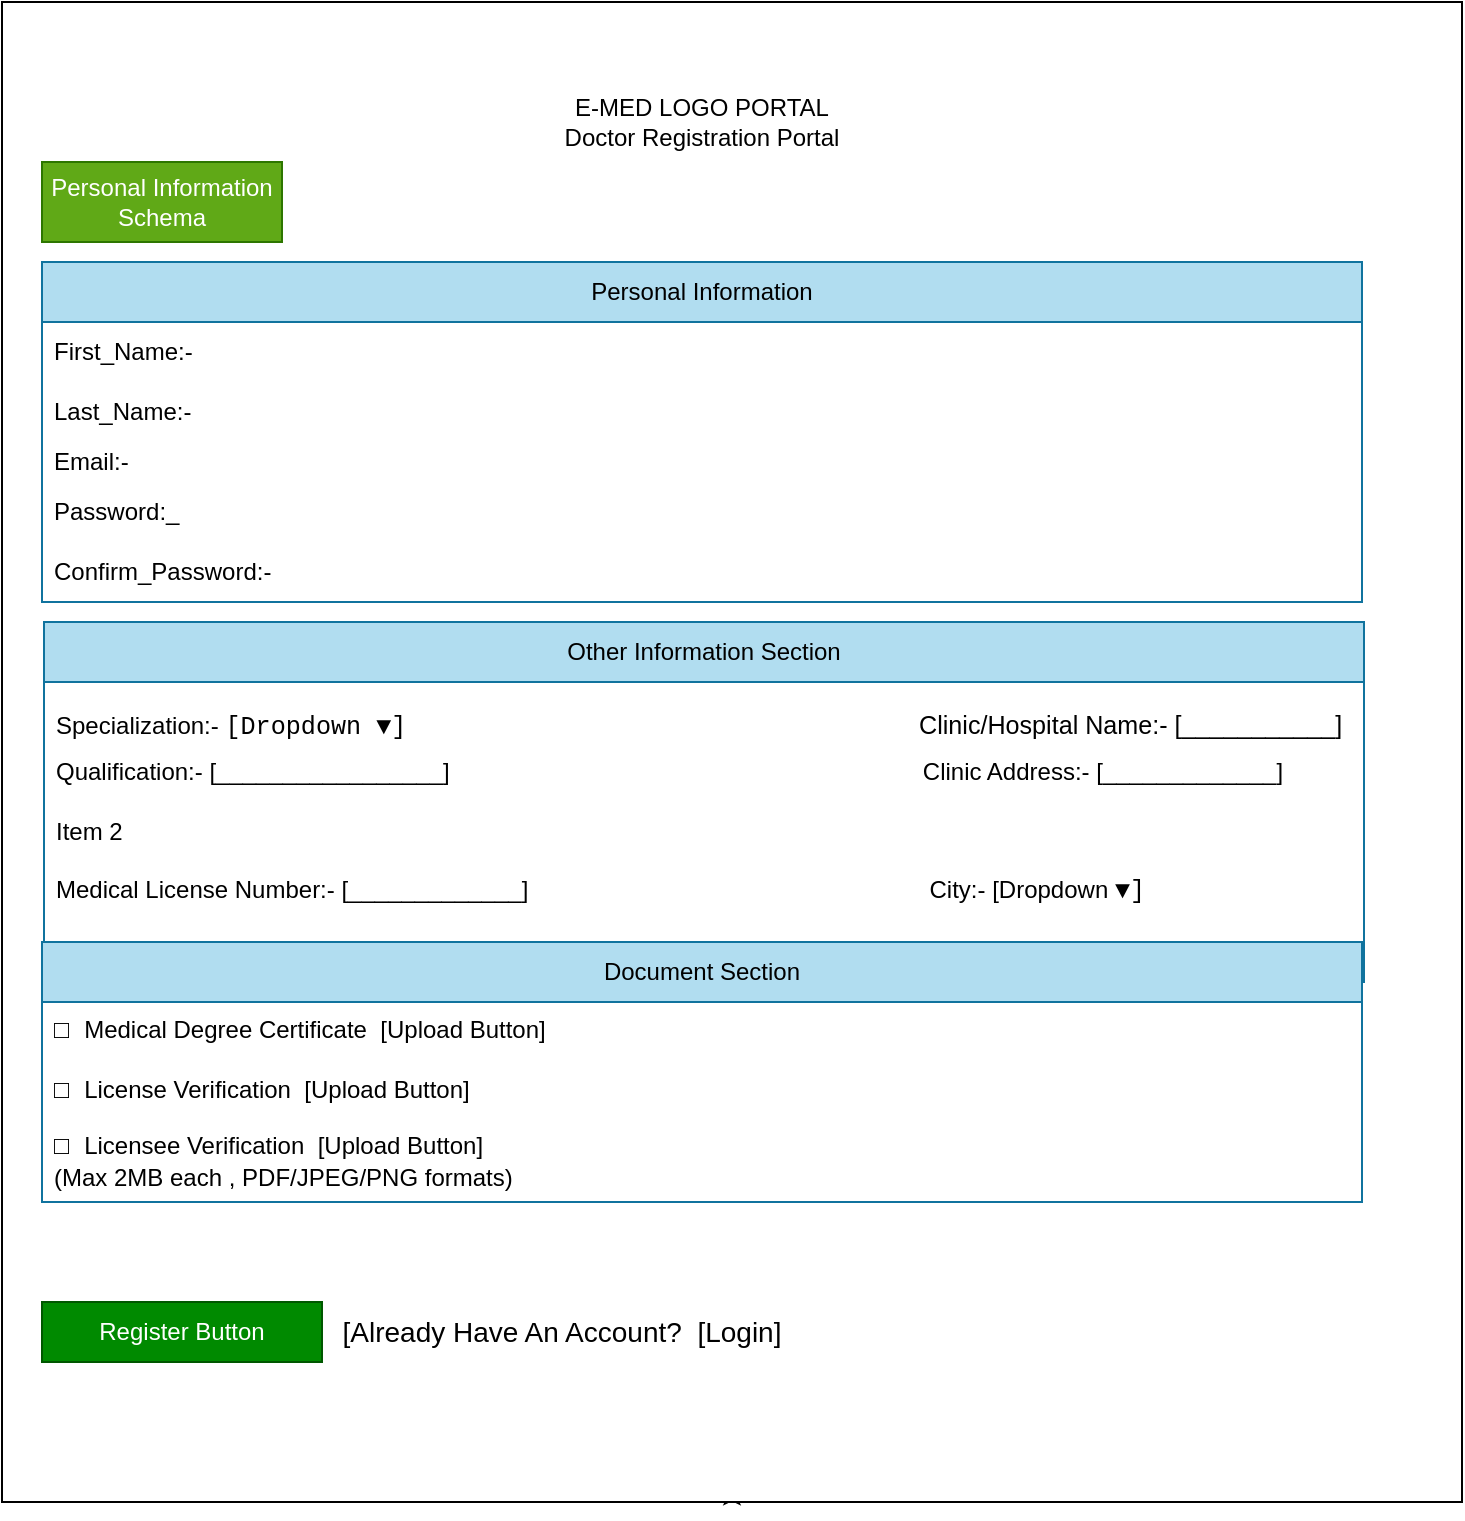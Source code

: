 <mxfile version="27.1.4">
  <diagram name="Page-1" id="csa3affVMBU9C5_5oa2p">
    <mxGraphModel dx="1310" dy="695" grid="1" gridSize="10" guides="1" tooltips="1" connect="1" arrows="1" fold="1" page="1" pageScale="1" pageWidth="850" pageHeight="1100" math="0" shadow="0">
      <root>
        <mxCell id="0" />
        <mxCell id="1" parent="0" />
        <mxCell id="XFTZdG-2uNJFfIKVVPlw-35" style="edgeStyle=orthogonalEdgeStyle;rounded=0;orthogonalLoop=1;jettySize=auto;html=1;exitX=0.5;exitY=1;exitDx=0;exitDy=0;" edge="1" parent="1" source="XFTZdG-2uNJFfIKVVPlw-1">
          <mxGeometry relative="1" as="geometry">
            <mxPoint x="435" y="762.667" as="targetPoint" />
          </mxGeometry>
        </mxCell>
        <mxCell id="XFTZdG-2uNJFfIKVVPlw-1" value="" style="rounded=0;whiteSpace=wrap;html=1;" vertex="1" parent="1">
          <mxGeometry x="70" y="20" width="730" height="750" as="geometry" />
        </mxCell>
        <mxCell id="XFTZdG-2uNJFfIKVVPlw-2" value="E-MED LOGO PORTAL&lt;div&gt;Doctor Registration Portal&lt;/div&gt;" style="text;html=1;align=center;verticalAlign=middle;whiteSpace=wrap;rounded=0;" vertex="1" parent="1">
          <mxGeometry x="110" y="50" width="620" height="60" as="geometry" />
        </mxCell>
        <mxCell id="XFTZdG-2uNJFfIKVVPlw-3" value="Personal Information Schema" style="rounded=0;whiteSpace=wrap;html=1;fillColor=#60a917;fontColor=#ffffff;strokeColor=#2D7600;" vertex="1" parent="1">
          <mxGeometry x="90" y="100" width="120" height="40" as="geometry" />
        </mxCell>
        <mxCell id="XFTZdG-2uNJFfIKVVPlw-6" value="Personal Information" style="swimlane;fontStyle=0;childLayout=stackLayout;horizontal=1;startSize=30;horizontalStack=0;resizeParent=1;resizeParentMax=0;resizeLast=0;collapsible=1;marginBottom=0;whiteSpace=wrap;html=1;fillColor=#b1ddf0;strokeColor=#10739e;" vertex="1" parent="1">
          <mxGeometry x="90" y="150" width="660" height="170" as="geometry" />
        </mxCell>
        <mxCell id="XFTZdG-2uNJFfIKVVPlw-7" value="First_Name:-&amp;nbsp;" style="text;strokeColor=none;fillColor=none;align=left;verticalAlign=middle;spacingLeft=4;spacingRight=4;overflow=hidden;points=[[0,0.5],[1,0.5]];portConstraint=eastwest;rotatable=0;whiteSpace=wrap;html=1;" vertex="1" parent="XFTZdG-2uNJFfIKVVPlw-6">
          <mxGeometry y="30" width="660" height="30" as="geometry" />
        </mxCell>
        <mxCell id="XFTZdG-2uNJFfIKVVPlw-8" value="Last_Name:-&amp;nbsp;" style="text;strokeColor=none;fillColor=none;align=left;verticalAlign=middle;spacingLeft=4;spacingRight=4;overflow=hidden;points=[[0,0.5],[1,0.5]];portConstraint=eastwest;rotatable=0;whiteSpace=wrap;html=1;" vertex="1" parent="XFTZdG-2uNJFfIKVVPlw-6">
          <mxGeometry y="60" width="660" height="30" as="geometry" />
        </mxCell>
        <mxCell id="XFTZdG-2uNJFfIKVVPlw-9" value="Email:-&amp;nbsp;" style="text;strokeColor=none;fillColor=none;align=left;verticalAlign=middle;spacingLeft=4;spacingRight=4;overflow=hidden;points=[[0,0.5],[1,0.5]];portConstraint=eastwest;rotatable=0;whiteSpace=wrap;html=1;" vertex="1" parent="XFTZdG-2uNJFfIKVVPlw-6">
          <mxGeometry y="90" width="660" height="20" as="geometry" />
        </mxCell>
        <mxCell id="XFTZdG-2uNJFfIKVVPlw-12" value="Password:_&amp;nbsp;" style="text;strokeColor=none;fillColor=none;align=left;verticalAlign=middle;spacingLeft=4;spacingRight=4;overflow=hidden;points=[[0,0.5],[1,0.5]];portConstraint=eastwest;rotatable=0;whiteSpace=wrap;html=1;" vertex="1" parent="XFTZdG-2uNJFfIKVVPlw-6">
          <mxGeometry y="110" width="660" height="30" as="geometry" />
        </mxCell>
        <mxCell id="XFTZdG-2uNJFfIKVVPlw-13" value="Confirm_Password:-&amp;nbsp;" style="text;strokeColor=none;fillColor=none;align=left;verticalAlign=middle;spacingLeft=4;spacingRight=4;overflow=hidden;points=[[0,0.5],[1,0.5]];portConstraint=eastwest;rotatable=0;whiteSpace=wrap;html=1;" vertex="1" parent="XFTZdG-2uNJFfIKVVPlw-6">
          <mxGeometry y="140" width="660" height="30" as="geometry" />
        </mxCell>
        <mxCell id="XFTZdG-2uNJFfIKVVPlw-20" value="Other Information Section" style="swimlane;fontStyle=0;childLayout=stackLayout;horizontal=1;startSize=30;horizontalStack=0;resizeParent=1;resizeParentMax=0;resizeLast=0;collapsible=1;marginBottom=0;whiteSpace=wrap;html=1;fillColor=#b1ddf0;strokeColor=#10739e;" vertex="1" parent="1">
          <mxGeometry x="91" y="330" width="660" height="180" as="geometry" />
        </mxCell>
        <mxCell id="XFTZdG-2uNJFfIKVVPlw-22" value="&lt;p&gt;Specialization:- &lt;font face=&quot;Menlo, Roboto Mono, Courier New, Courier, monospace, Inter, sans-serif&quot;&gt;&lt;span style=&quot;font-size: 12.573px;&quot;&gt;[Dropdown&amp;nbsp;&lt;/span&gt;&lt;/font&gt;&lt;span style=&quot;font-family: Menlo, &amp;quot;Roboto Mono&amp;quot;, &amp;quot;Courier New&amp;quot;, Courier, monospace, Inter, sans-serif; font-size: 12.573px; background-color: transparent; color: light-dark(rgb(0, 0, 0), rgb(255, 255, 255));&quot;&gt;▼]&amp;nbsp; &amp;nbsp; &amp;nbsp; &amp;nbsp; &amp;nbsp; &amp;nbsp; &amp;nbsp; &amp;nbsp; &amp;nbsp; &amp;nbsp; &amp;nbsp; &amp;nbsp; &amp;nbsp; &amp;nbsp; &amp;nbsp; &amp;nbsp; &amp;nbsp; &lt;/span&gt;&lt;span style=&quot;font-size: 12.573px; background-color: transparent; color: light-dark(rgb(0, 0, 0), rgb(255, 255, 255));&quot;&gt;Clinic/Hospital Name:- [___________]&lt;/span&gt;&lt;/p&gt;" style="text;strokeColor=none;fillColor=none;align=left;verticalAlign=middle;spacingLeft=4;spacingRight=4;overflow=hidden;points=[[0,0.5],[1,0.5]];portConstraint=eastwest;rotatable=0;whiteSpace=wrap;html=1;" vertex="1" parent="XFTZdG-2uNJFfIKVVPlw-20">
          <mxGeometry y="30" width="660" height="30" as="geometry" />
        </mxCell>
        <mxCell id="XFTZdG-2uNJFfIKVVPlw-23" value="Qualification:- [_________________]&lt;span style=&quot;white-space: pre;&quot;&gt;&#x9;&lt;/span&gt;&lt;span style=&quot;white-space: pre;&quot;&gt;&#x9;&lt;/span&gt;&lt;span style=&quot;white-space: pre;&quot;&gt;&#x9;&lt;/span&gt;&lt;span style=&quot;white-space: pre;&quot;&gt;&#x9;&lt;/span&gt;&lt;span style=&quot;white-space: pre;&quot;&gt;&#x9;&lt;/span&gt;&lt;span style=&quot;white-space: pre;&quot;&gt;&#x9;&lt;/span&gt;&lt;span style=&quot;white-space: pre;&quot;&gt;&#x9;&lt;/span&gt;&lt;span style=&quot;white-space: pre;&quot;&gt;&#x9;&lt;span style=&quot;white-space: pre;&quot;&gt;&#x9;&lt;/span&gt;  Clinic Address:- [_____________]&lt;/span&gt;" style="text;strokeColor=none;fillColor=none;align=left;verticalAlign=middle;spacingLeft=4;spacingRight=4;overflow=hidden;points=[[0,0.5],[1,0.5]];portConstraint=eastwest;rotatable=0;whiteSpace=wrap;html=1;" vertex="1" parent="XFTZdG-2uNJFfIKVVPlw-20">
          <mxGeometry y="60" width="660" height="30" as="geometry" />
        </mxCell>
        <mxCell id="XFTZdG-2uNJFfIKVVPlw-33" value="Item 2" style="text;strokeColor=none;fillColor=none;align=left;verticalAlign=middle;spacingLeft=4;spacingRight=4;overflow=hidden;points=[[0,0.5],[1,0.5]];portConstraint=eastwest;rotatable=0;whiteSpace=wrap;html=1;" vertex="1" parent="XFTZdG-2uNJFfIKVVPlw-20">
          <mxGeometry y="90" width="660" height="30" as="geometry" />
        </mxCell>
        <mxCell id="XFTZdG-2uNJFfIKVVPlw-24" value="Medical License Number:- [_____________]&amp;nbsp; &amp;nbsp;&lt;span style=&quot;white-space: pre;&quot;&gt;&#x9;&lt;/span&gt;&lt;span style=&quot;white-space: pre;&quot;&gt;&#x9;&lt;/span&gt;&lt;span style=&quot;white-space: pre;&quot;&gt;&#x9;&lt;/span&gt;&lt;span style=&quot;white-space: pre;&quot;&gt;&#x9;&lt;/span&gt;&lt;span style=&quot;white-space: pre;&quot;&gt;&#x9;&lt;/span&gt;&lt;span style=&quot;white-space: pre;&quot;&gt;&#x9;&lt;/span&gt;&lt;span style=&quot;white-space: pre;&quot;&gt;&#x9;&lt;/span&gt;&amp;nbsp; &amp;nbsp;City:- [Dropdown&amp;nbsp;&lt;span style=&quot;font-family: Menlo, &amp;quot;Roboto Mono&amp;quot;, &amp;quot;Courier New&amp;quot;, Courier, monospace, Inter, sans-serif; font-size: 12.573px; background-color: transparent; color: light-dark(rgb(0, 0, 0), rgb(255, 255, 255));&quot;&gt;▼]&lt;/span&gt;" style="text;strokeColor=none;fillColor=none;align=left;verticalAlign=middle;spacingLeft=4;spacingRight=4;overflow=hidden;points=[[0,0.5],[1,0.5]];portConstraint=eastwest;rotatable=0;whiteSpace=wrap;html=1;" vertex="1" parent="XFTZdG-2uNJFfIKVVPlw-20">
          <mxGeometry y="120" width="660" height="30" as="geometry" />
        </mxCell>
        <mxCell id="XFTZdG-2uNJFfIKVVPlw-25" value="Years Of Experience:- [__________]&lt;span style=&quot;white-space: pre;&quot;&gt;&#x9;&lt;/span&gt;&lt;span style=&quot;white-space: pre;&quot;&gt;&#x9;&lt;/span&gt;&lt;span style=&quot;white-space: pre;&quot;&gt;&#x9;&lt;/span&gt;&lt;span style=&quot;white-space: pre;&quot;&gt;&#x9;&lt;/span&gt;&lt;span style=&quot;white-space: pre;&quot;&gt;&#x9;&lt;/span&gt;&lt;span style=&quot;white-space: pre;&quot;&gt;&#x9;&lt;/span&gt;&lt;span style=&quot;white-space: pre;&quot;&gt;&#x9;&lt;/span&gt;&lt;span style=&quot;white-space: pre;&quot;&gt;&#x9;&lt;/span&gt;&lt;span style=&quot;white-space: pre;&quot;&gt;&#x9;    Consultation  Fees:-[____________]&lt;/span&gt;" style="text;strokeColor=none;fillColor=none;align=left;verticalAlign=middle;spacingLeft=4;spacingRight=4;overflow=hidden;points=[[0,0.5],[1,0.5]];portConstraint=eastwest;rotatable=0;whiteSpace=wrap;html=1;" vertex="1" parent="XFTZdG-2uNJFfIKVVPlw-20">
          <mxGeometry y="150" width="660" height="30" as="geometry" />
        </mxCell>
        <mxCell id="XFTZdG-2uNJFfIKVVPlw-26" value="Document Section" style="swimlane;fontStyle=0;childLayout=stackLayout;horizontal=1;startSize=30;horizontalStack=0;resizeParent=1;resizeParentMax=0;resizeLast=0;collapsible=1;marginBottom=0;whiteSpace=wrap;html=1;fillColor=#b1ddf0;strokeColor=#10739e;" vertex="1" parent="1">
          <mxGeometry x="90" y="490" width="660" height="130" as="geometry" />
        </mxCell>
        <mxCell id="XFTZdG-2uNJFfIKVVPlw-27" value="&lt;span style=&quot;font-family: Menlo, &amp;quot;Roboto Mono&amp;quot;, &amp;quot;Courier New&amp;quot;, Courier, monospace, Inter, sans-serif; font-size: 12.573px; background-color: transparent; color: light-dark(rgb(0, 0, 0), rgb(255, 255, 255));&quot;&gt;□&amp;nbsp;&lt;/span&gt;Medical Degree Certificate&amp;nbsp; [Upload Button]" style="text;strokeColor=none;fillColor=none;align=left;verticalAlign=middle;spacingLeft=4;spacingRight=4;overflow=hidden;points=[[0,0.5],[1,0.5]];portConstraint=eastwest;rotatable=0;whiteSpace=wrap;html=1;" vertex="1" parent="XFTZdG-2uNJFfIKVVPlw-26">
          <mxGeometry y="30" width="660" height="30" as="geometry" />
        </mxCell>
        <mxCell id="XFTZdG-2uNJFfIKVVPlw-28" value="&lt;span style=&quot;font-family: Menlo, &amp;quot;Roboto Mono&amp;quot;, &amp;quot;Courier New&amp;quot;, Courier, monospace, Inter, sans-serif; font-size: 12.573px; background-color: transparent; color: light-dark(rgb(0, 0, 0), rgb(255, 255, 255));&quot;&gt;□&amp;nbsp;&lt;/span&gt;License Verification&amp;nbsp; [Upload Button]" style="text;strokeColor=none;fillColor=none;align=left;verticalAlign=middle;spacingLeft=4;spacingRight=4;overflow=hidden;points=[[0,0.5],[1,0.5]];portConstraint=eastwest;rotatable=0;whiteSpace=wrap;html=1;" vertex="1" parent="XFTZdG-2uNJFfIKVVPlw-26">
          <mxGeometry y="60" width="660" height="30" as="geometry" />
        </mxCell>
        <mxCell id="XFTZdG-2uNJFfIKVVPlw-29" value="&lt;span style=&quot;font-family: Menlo, &amp;quot;Roboto Mono&amp;quot;, &amp;quot;Courier New&amp;quot;, Courier, monospace, Inter, sans-serif; font-size: 12.573px; background-color: transparent; color: light-dark(rgb(0, 0, 0), rgb(255, 255, 255));&quot;&gt;□&amp;nbsp;&lt;/span&gt;Licensee Verification&amp;nbsp; [Upload Button]&lt;div&gt;(Max 2MB each , PDF/JPEG/PNG formats)&lt;/div&gt;" style="text;strokeColor=none;fillColor=none;align=left;verticalAlign=middle;spacingLeft=4;spacingRight=4;overflow=hidden;points=[[0,0.5],[1,0.5]];portConstraint=eastwest;rotatable=0;whiteSpace=wrap;html=1;" vertex="1" parent="XFTZdG-2uNJFfIKVVPlw-26">
          <mxGeometry y="90" width="660" height="40" as="geometry" />
        </mxCell>
        <mxCell id="XFTZdG-2uNJFfIKVVPlw-36" value="Register Button" style="rounded=0;whiteSpace=wrap;html=1;fillColor=#008a00;fontColor=#ffffff;strokeColor=#005700;" vertex="1" parent="1">
          <mxGeometry x="90" y="670" width="140" height="30" as="geometry" />
        </mxCell>
        <mxCell id="XFTZdG-2uNJFfIKVVPlw-38" value="&lt;font style=&quot;font-size: 14px;&quot;&gt;[Already Have An Account?&amp;nbsp; [Login]&lt;/font&gt;" style="text;html=1;align=center;verticalAlign=middle;whiteSpace=wrap;rounded=0;" vertex="1" parent="1">
          <mxGeometry x="170" y="670" width="360" height="30" as="geometry" />
        </mxCell>
      </root>
    </mxGraphModel>
  </diagram>
</mxfile>

